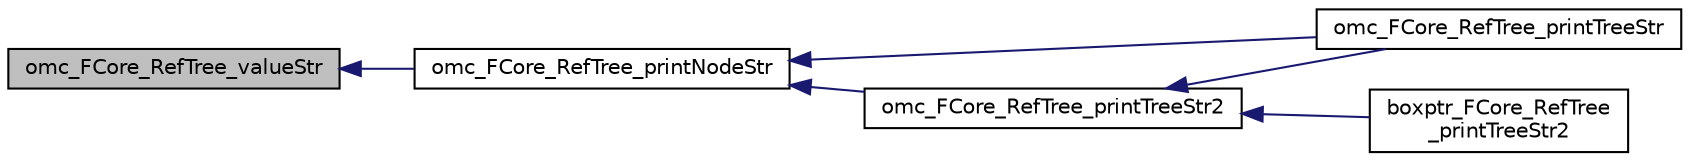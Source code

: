 digraph "omc_FCore_RefTree_valueStr"
{
  edge [fontname="Helvetica",fontsize="10",labelfontname="Helvetica",labelfontsize="10"];
  node [fontname="Helvetica",fontsize="10",shape=record];
  rankdir="LR";
  Node2673 [label="omc_FCore_RefTree_valueStr",height=0.2,width=0.4,color="black", fillcolor="grey75", style="filled", fontcolor="black"];
  Node2673 -> Node2674 [dir="back",color="midnightblue",fontsize="10",style="solid",fontname="Helvetica"];
  Node2674 [label="omc_FCore_RefTree_printNodeStr",height=0.2,width=0.4,color="black", fillcolor="white", style="filled",URL="$db/dda/_f_core_8h.html#ab21460af1ef5632fffd9c3a8060aee05"];
  Node2674 -> Node2675 [dir="back",color="midnightblue",fontsize="10",style="solid",fontname="Helvetica"];
  Node2675 [label="omc_FCore_RefTree_printTreeStr",height=0.2,width=0.4,color="black", fillcolor="white", style="filled",URL="$db/dda/_f_core_8h.html#a2c553a5a8de5ba00a9be971e11ca46ea"];
  Node2674 -> Node2676 [dir="back",color="midnightblue",fontsize="10",style="solid",fontname="Helvetica"];
  Node2676 [label="omc_FCore_RefTree_printTreeStr2",height=0.2,width=0.4,color="black", fillcolor="white", style="filled",URL="$d2/d08/_f_core_8c.html#a373b8a9b277188e0e61c3206caa935e9"];
  Node2676 -> Node2675 [dir="back",color="midnightblue",fontsize="10",style="solid",fontname="Helvetica"];
  Node2676 -> Node2677 [dir="back",color="midnightblue",fontsize="10",style="solid",fontname="Helvetica"];
  Node2677 [label="boxptr_FCore_RefTree\l_printTreeStr2",height=0.2,width=0.4,color="black", fillcolor="white", style="filled",URL="$d2/d08/_f_core_8c.html#ae14c2c063bfab8a72688cb7e9c126e40"];
}

